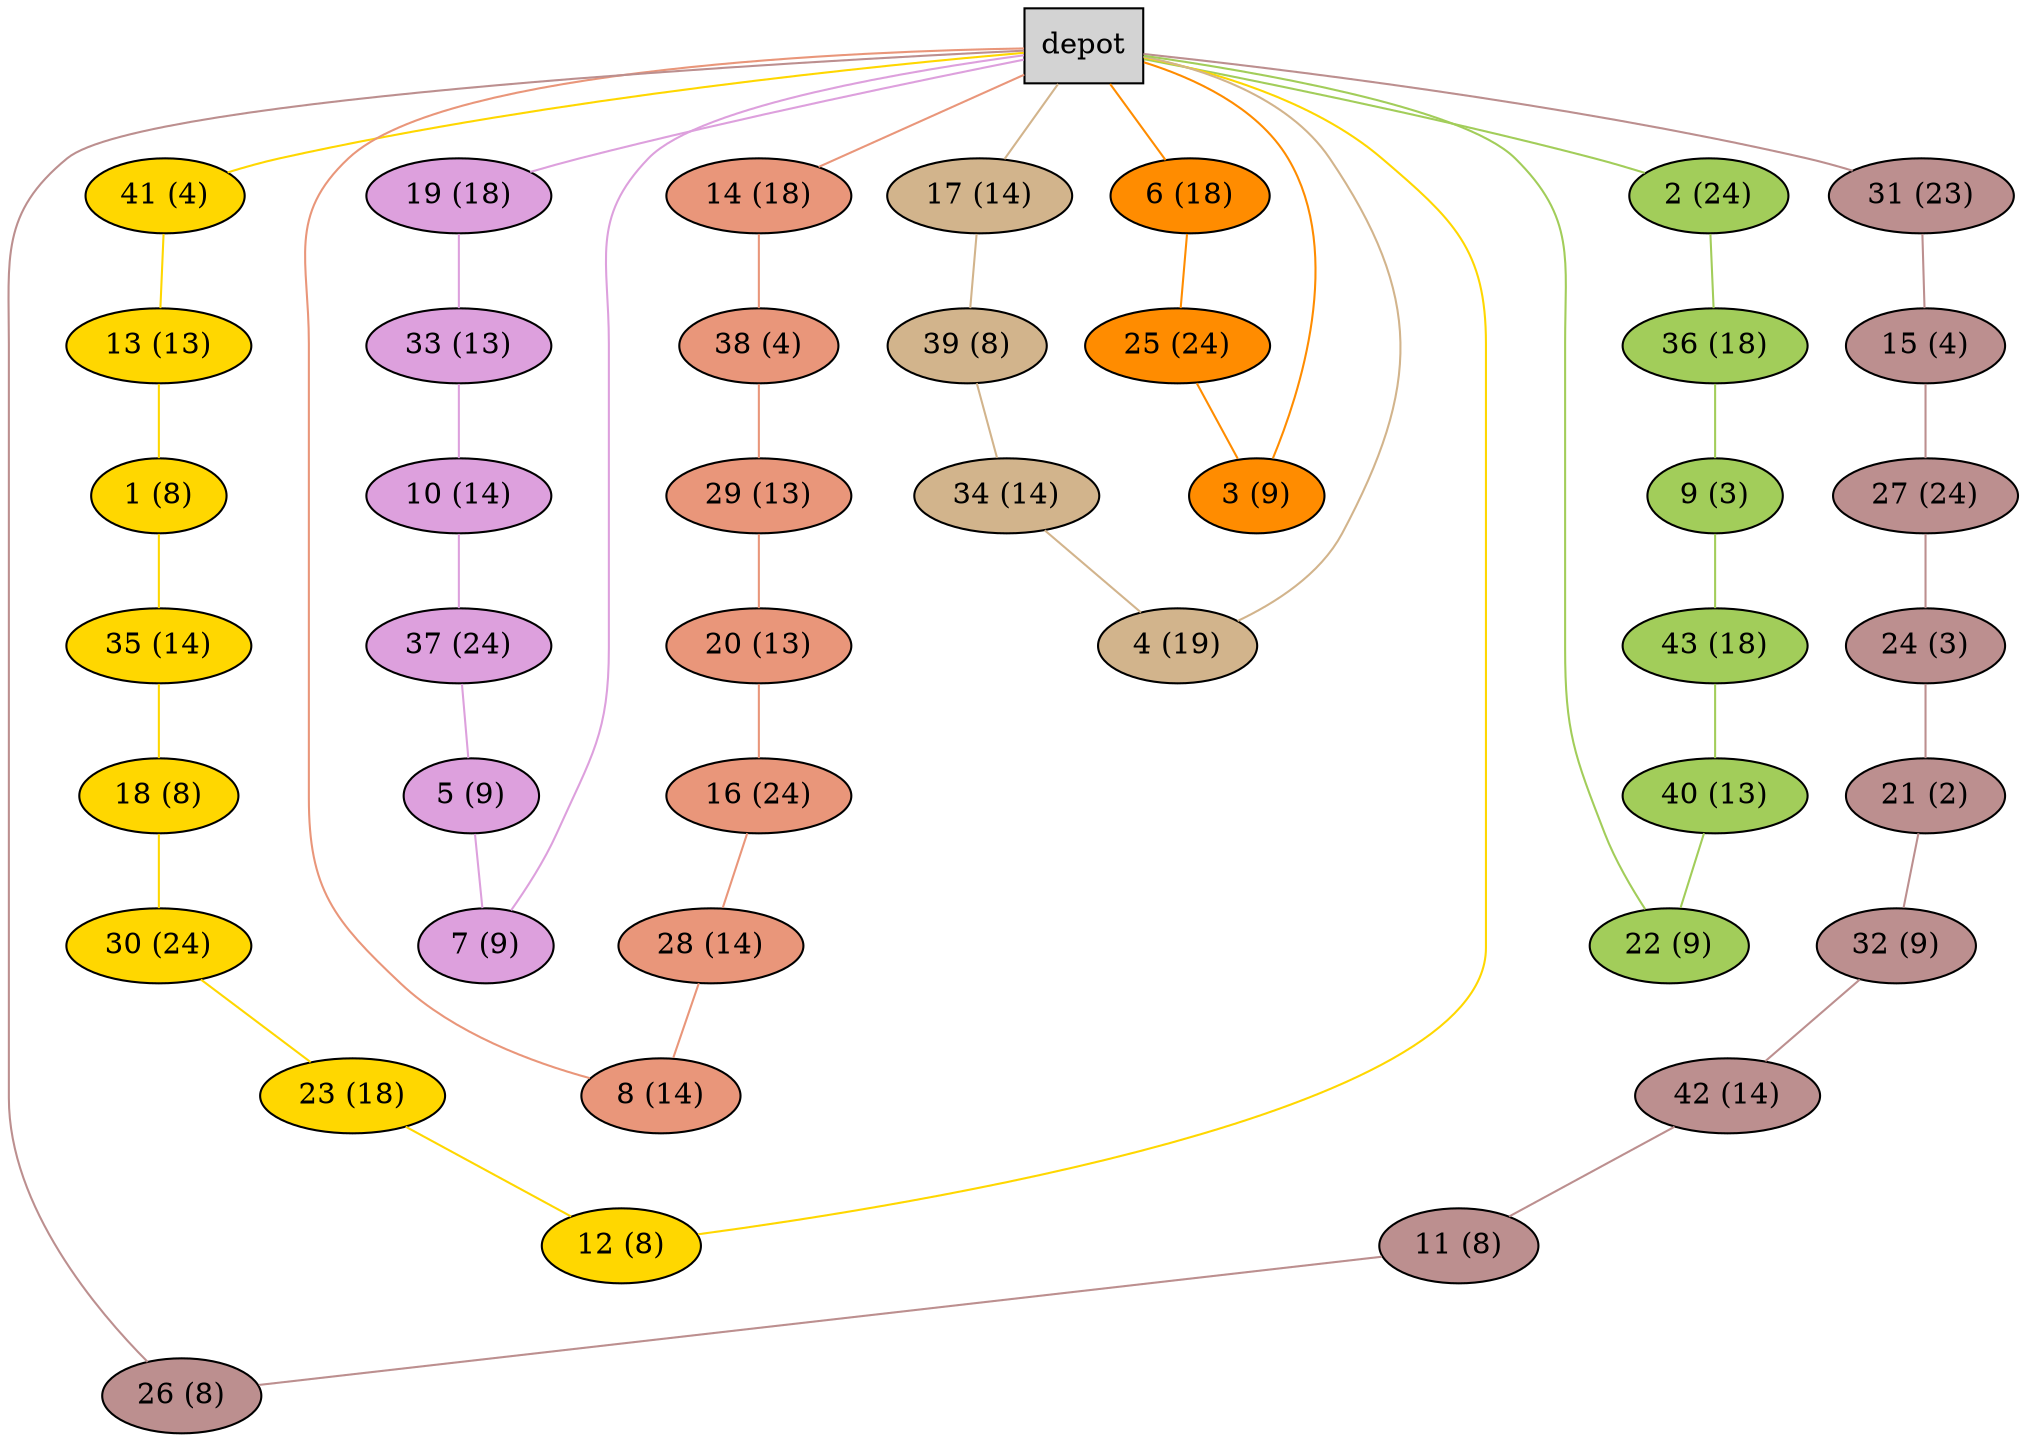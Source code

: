 graph G {
  0[shape = box, label = "depot", style = filled ];
  14[shape = ellipse, label = "14 (18)", style = filled , fillcolor = darksalmon ];
  "0"--"14"[color = darksalmon];
  38[shape = ellipse, label = "38 (4)", style = filled , fillcolor = darksalmon ];
  "14"--"38"[color = darksalmon];
  29[shape = ellipse, label = "29 (13)", style = filled , fillcolor = darksalmon ];
  "38"--"29"[color = darksalmon];
  20[shape = ellipse, label = "20 (13)", style = filled , fillcolor = darksalmon ];
  "29"--"20"[color = darksalmon];
  16[shape = ellipse, label = "16 (24)", style = filled , fillcolor = darksalmon ];
  "20"--"16"[color = darksalmon];
  28[shape = ellipse, label = "28 (14)", style = filled , fillcolor = darksalmon ];
  "16"--"28"[color = darksalmon];
  8[shape = ellipse, label = "8 (14)", style = filled , fillcolor = darksalmon ];
  "28"--"8"[color = darksalmon];
  "8"--"0"[color = darksalmon];
  41[shape = ellipse, label = "41 (4)", style = filled , fillcolor = gold ];
  "0"--"41"[color = gold];
  13[shape = ellipse, label = "13 (13)", style = filled , fillcolor = gold ];
  "41"--"13"[color = gold];
  1[shape = ellipse, label = "1 (8)", style = filled , fillcolor = gold ];
  "13"--"1"[color = gold];
  35[shape = ellipse, label = "35 (14)", style = filled , fillcolor = gold ];
  "1"--"35"[color = gold];
  18[shape = ellipse, label = "18 (8)", style = filled , fillcolor = gold ];
  "35"--"18"[color = gold];
  30[shape = ellipse, label = "30 (24)", style = filled , fillcolor = gold ];
  "18"--"30"[color = gold];
  23[shape = ellipse, label = "23 (18)", style = filled , fillcolor = gold ];
  "30"--"23"[color = gold];
  12[shape = ellipse, label = "12 (8)", style = filled , fillcolor = gold ];
  "23"--"12"[color = gold];
  "12"--"0"[color = gold];
  19[shape = ellipse, label = "19 (18)", style = filled , fillcolor = plum ];
  "0"--"19"[color = plum];
  33[shape = ellipse, label = "33 (13)", style = filled , fillcolor = plum ];
  "19"--"33"[color = plum];
  10[shape = ellipse, label = "10 (14)", style = filled , fillcolor = plum ];
  "33"--"10"[color = plum];
  37[shape = ellipse, label = "37 (24)", style = filled , fillcolor = plum ];
  "10"--"37"[color = plum];
  5[shape = ellipse, label = "5 (9)", style = filled , fillcolor = plum ];
  "37"--"5"[color = plum];
  7[shape = ellipse, label = "7 (9)", style = filled , fillcolor = plum ];
  "5"--"7"[color = plum];
  "7"--"0"[color = plum];
  17[shape = ellipse, label = "17 (14)", style = filled , fillcolor = tan ];
  "0"--"17"[color = tan];
  39[shape = ellipse, label = "39 (8)", style = filled , fillcolor = tan ];
  "17"--"39"[color = tan];
  34[shape = ellipse, label = "34 (14)", style = filled , fillcolor = tan ];
  "39"--"34"[color = tan];
  4[shape = ellipse, label = "4 (19)", style = filled , fillcolor = tan ];
  "34"--"4"[color = tan];
  "4"--"0"[color = tan];
  6[shape = ellipse, label = "6 (18)", style = filled , fillcolor = darkorange ];
  "0"--"6"[color = darkorange];
  25[shape = ellipse, label = "25 (24)", style = filled , fillcolor = darkorange ];
  "6"--"25"[color = darkorange];
  3[shape = ellipse, label = "3 (9)", style = filled , fillcolor = darkorange ];
  "25"--"3"[color = darkorange];
  "3"--"0"[color = darkorange];
  31[shape = ellipse, label = "31 (23)", style = filled , fillcolor = rosybrown ];
  "0"--"31"[color = rosybrown];
  15[shape = ellipse, label = "15 (4)", style = filled , fillcolor = rosybrown ];
  "31"--"15"[color = rosybrown];
  27[shape = ellipse, label = "27 (24)", style = filled , fillcolor = rosybrown ];
  "15"--"27"[color = rosybrown];
  24[shape = ellipse, label = "24 (3)", style = filled , fillcolor = rosybrown ];
  "27"--"24"[color = rosybrown];
  21[shape = ellipse, label = "21 (2)", style = filled , fillcolor = rosybrown ];
  "24"--"21"[color = rosybrown];
  32[shape = ellipse, label = "32 (9)", style = filled , fillcolor = rosybrown ];
  "21"--"32"[color = rosybrown];
  42[shape = ellipse, label = "42 (14)", style = filled , fillcolor = rosybrown ];
  "32"--"42"[color = rosybrown];
  11[shape = ellipse, label = "11 (8)", style = filled , fillcolor = rosybrown ];
  "42"--"11"[color = rosybrown];
  26[shape = ellipse, label = "26 (8)", style = filled , fillcolor = rosybrown ];
  "11"--"26"[color = rosybrown];
  "26"--"0"[color = rosybrown];
  2[shape = ellipse, label = "2 (24)", style = filled , fillcolor = darkolivegreen3 ];
  "0"--"2"[color = darkolivegreen3];
  36[shape = ellipse, label = "36 (18)", style = filled , fillcolor = darkolivegreen3 ];
  "2"--"36"[color = darkolivegreen3];
  9[shape = ellipse, label = "9 (3)", style = filled , fillcolor = darkolivegreen3 ];
  "36"--"9"[color = darkolivegreen3];
  43[shape = ellipse, label = "43 (18)", style = filled , fillcolor = darkolivegreen3 ];
  "9"--"43"[color = darkolivegreen3];
  40[shape = ellipse, label = "40 (13)", style = filled , fillcolor = darkolivegreen3 ];
  "43"--"40"[color = darkolivegreen3];
  22[shape = ellipse, label = "22 (9)", style = filled , fillcolor = darkolivegreen3 ];
  "40"--"22"[color = darkolivegreen3];
  "22"--"0"[color = darkolivegreen3];
}

